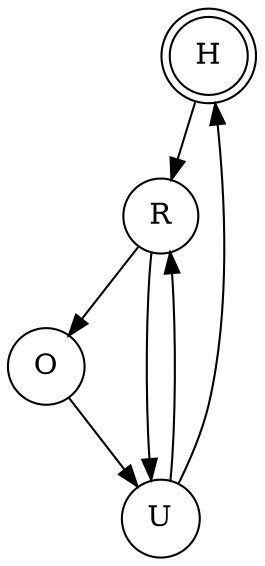digraph {
    node [shape = doublecircle]; H;
    node [shape = circle];

    H->R;
    R->O;
    O->U;
    U->H;

 //   O->F->U

    R->U// [ style = "dotted" ];
    U->R// [ style = "dotted" ];
}
